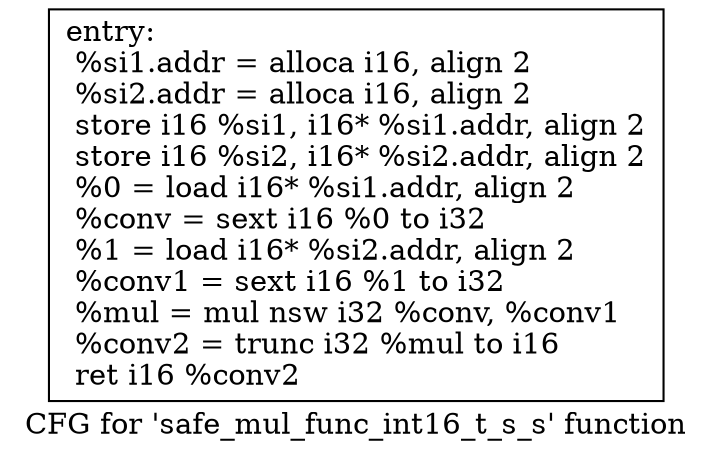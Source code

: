 digraph "CFG for 'safe_mul_func_int16_t_s_s' function" {
	label="CFG for 'safe_mul_func_int16_t_s_s' function";

	Node0xb3fcaf0 [shape=record,label="{entry:\l  %si1.addr = alloca i16, align 2\l  %si2.addr = alloca i16, align 2\l  store i16 %si1, i16* %si1.addr, align 2\l  store i16 %si2, i16* %si2.addr, align 2\l  %0 = load i16* %si1.addr, align 2\l  %conv = sext i16 %0 to i32\l  %1 = load i16* %si2.addr, align 2\l  %conv1 = sext i16 %1 to i32\l  %mul = mul nsw i32 %conv, %conv1\l  %conv2 = trunc i32 %mul to i16\l  ret i16 %conv2\l}"];
}
